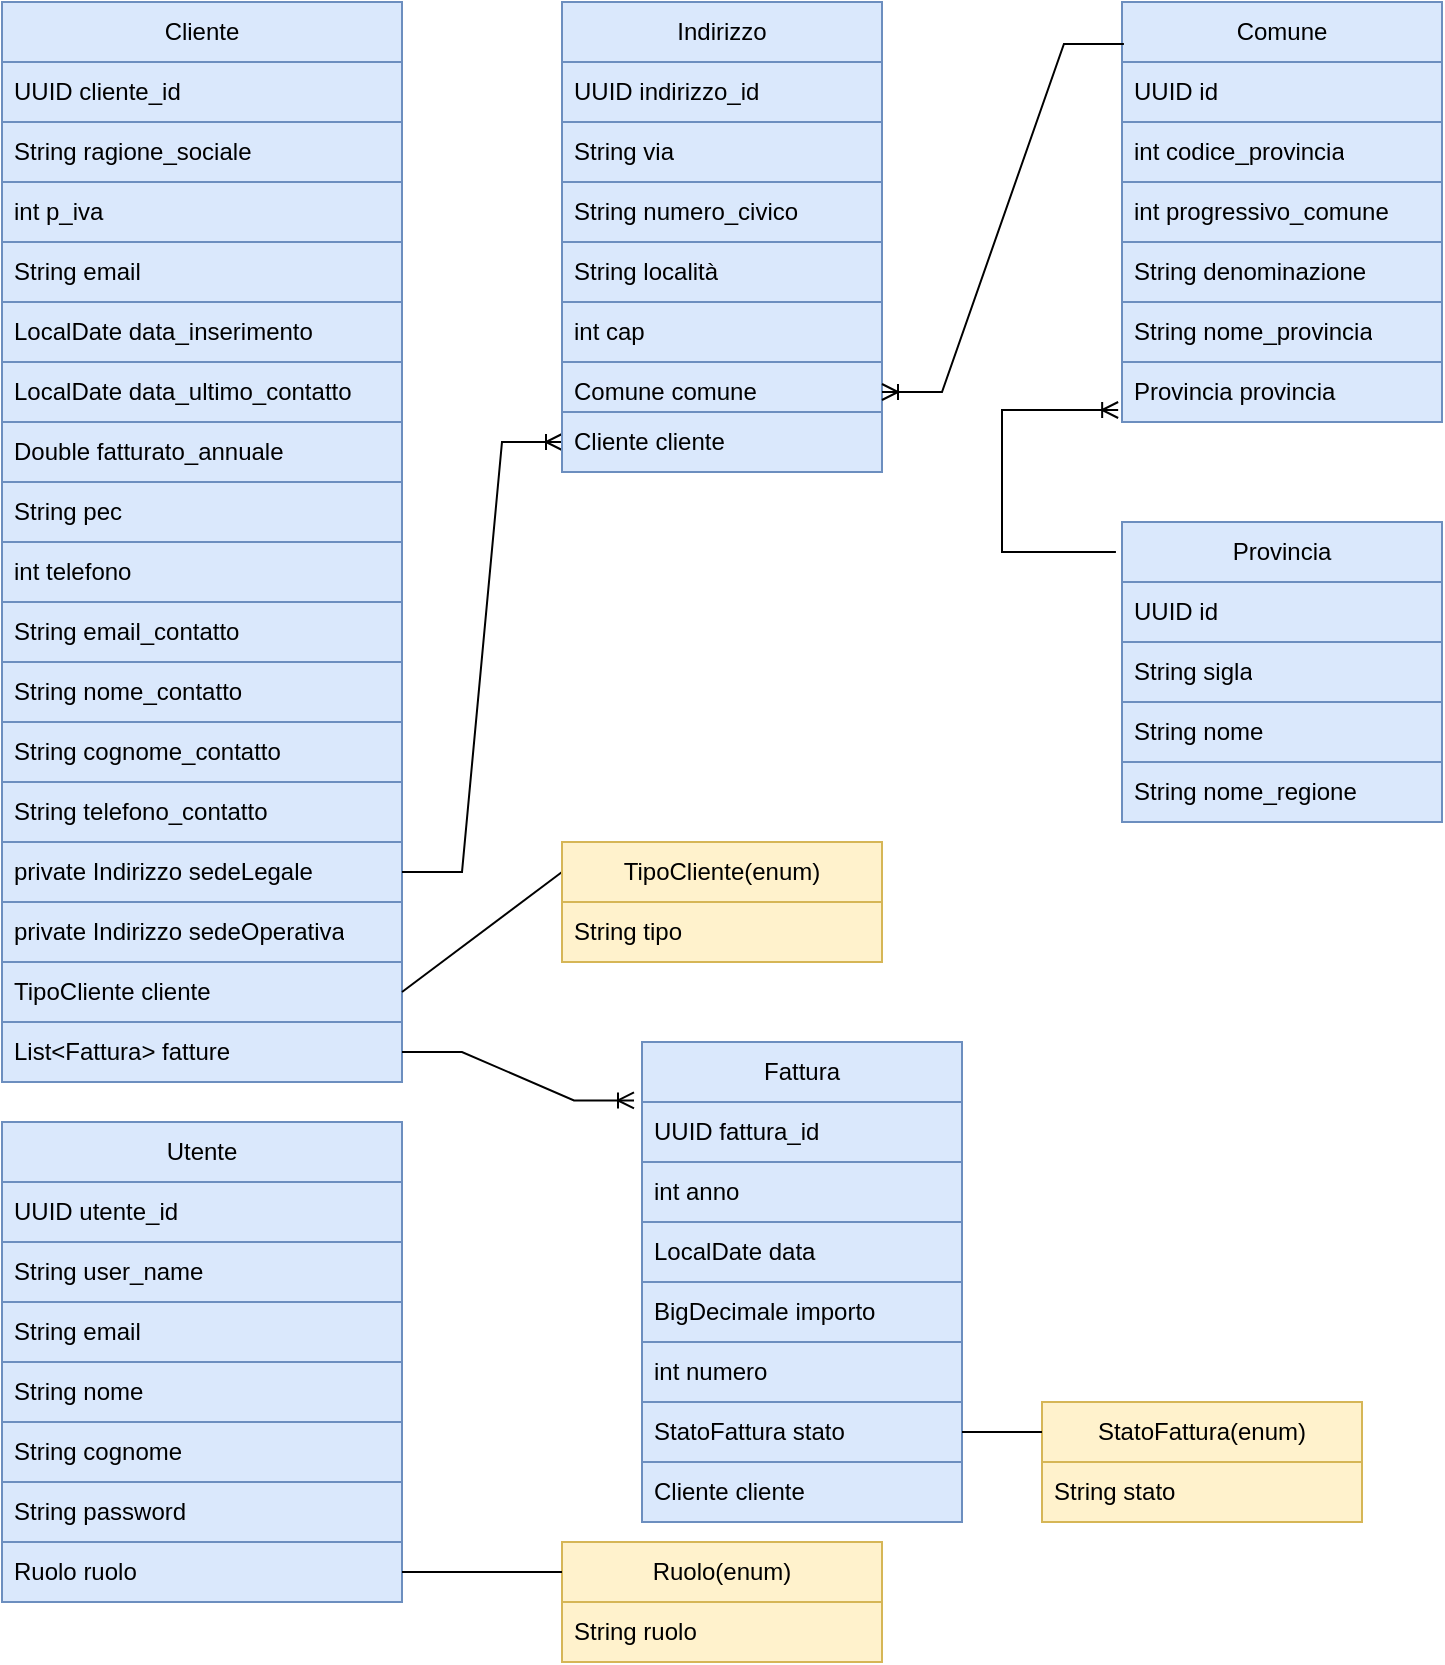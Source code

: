 <mxfile version="21.6.9" type="device">
  <diagram name="Pagina-1" id="bxHRvf_dLeDUh2Q6QcLy">
    <mxGraphModel dx="956" dy="521" grid="1" gridSize="10" guides="1" tooltips="1" connect="1" arrows="1" fold="1" page="1" pageScale="1" pageWidth="827" pageHeight="1169" math="0" shadow="0">
      <root>
        <mxCell id="0" />
        <mxCell id="1" parent="0" />
        <mxCell id="wWRsi4yznbhPNVeR3Uqv-1" value="Indirizzo" style="swimlane;fontStyle=0;childLayout=stackLayout;horizontal=1;startSize=30;horizontalStack=0;resizeParent=1;resizeParentMax=0;resizeLast=0;collapsible=1;marginBottom=0;whiteSpace=wrap;html=1;fillColor=#dae8fc;strokeColor=#6c8ebf;" parent="1" vertex="1">
          <mxGeometry x="360" y="80" width="160" height="210" as="geometry" />
        </mxCell>
        <mxCell id="EKoDpT3Vyj5r-LyCiV_X-18" value="UUID indirizzo_id" style="text;strokeColor=#6c8ebf;fillColor=#dae8fc;align=left;verticalAlign=middle;spacingLeft=4;spacingRight=4;overflow=hidden;points=[[0,0.5],[1,0.5]];portConstraint=eastwest;rotatable=0;whiteSpace=wrap;html=1;" parent="wWRsi4yznbhPNVeR3Uqv-1" vertex="1">
          <mxGeometry y="30" width="160" height="30" as="geometry" />
        </mxCell>
        <mxCell id="wWRsi4yznbhPNVeR3Uqv-2" value="String via" style="text;strokeColor=#6c8ebf;fillColor=#dae8fc;align=left;verticalAlign=middle;spacingLeft=4;spacingRight=4;overflow=hidden;points=[[0,0.5],[1,0.5]];portConstraint=eastwest;rotatable=0;whiteSpace=wrap;html=1;" parent="wWRsi4yznbhPNVeR3Uqv-1" vertex="1">
          <mxGeometry y="60" width="160" height="30" as="geometry" />
        </mxCell>
        <mxCell id="wWRsi4yznbhPNVeR3Uqv-3" value="String numero_civico" style="text;strokeColor=#6c8ebf;fillColor=#dae8fc;align=left;verticalAlign=middle;spacingLeft=4;spacingRight=4;overflow=hidden;points=[[0,0.5],[1,0.5]];portConstraint=eastwest;rotatable=0;whiteSpace=wrap;html=1;" parent="wWRsi4yznbhPNVeR3Uqv-1" vertex="1">
          <mxGeometry y="90" width="160" height="30" as="geometry" />
        </mxCell>
        <mxCell id="wWRsi4yznbhPNVeR3Uqv-4" value="String località" style="text;strokeColor=#6c8ebf;fillColor=#dae8fc;align=left;verticalAlign=middle;spacingLeft=4;spacingRight=4;overflow=hidden;points=[[0,0.5],[1,0.5]];portConstraint=eastwest;rotatable=0;whiteSpace=wrap;html=1;" parent="wWRsi4yznbhPNVeR3Uqv-1" vertex="1">
          <mxGeometry y="120" width="160" height="30" as="geometry" />
        </mxCell>
        <mxCell id="wWRsi4yznbhPNVeR3Uqv-21" value="int cap" style="text;strokeColor=#6c8ebf;fillColor=#dae8fc;align=left;verticalAlign=middle;spacingLeft=4;spacingRight=4;overflow=hidden;points=[[0,0.5],[1,0.5]];portConstraint=eastwest;rotatable=0;whiteSpace=wrap;html=1;" parent="wWRsi4yznbhPNVeR3Uqv-1" vertex="1">
          <mxGeometry y="150" width="160" height="30" as="geometry" />
        </mxCell>
        <mxCell id="wWRsi4yznbhPNVeR3Uqv-22" value="Comune comune" style="text;strokeColor=#6c8ebf;fillColor=#dae8fc;align=left;verticalAlign=middle;spacingLeft=4;spacingRight=4;overflow=hidden;points=[[0,0.5],[1,0.5]];portConstraint=eastwest;rotatable=0;whiteSpace=wrap;html=1;" parent="wWRsi4yznbhPNVeR3Uqv-1" vertex="1">
          <mxGeometry y="180" width="160" height="30" as="geometry" />
        </mxCell>
        <mxCell id="wWRsi4yznbhPNVeR3Uqv-5" value="Cliente" style="swimlane;fontStyle=0;childLayout=stackLayout;horizontal=1;startSize=30;horizontalStack=0;resizeParent=1;resizeParentMax=0;resizeLast=0;collapsible=1;marginBottom=0;whiteSpace=wrap;html=1;fillColor=#dae8fc;strokeColor=#6c8ebf;" parent="1" vertex="1">
          <mxGeometry x="80" y="80" width="200" height="540" as="geometry" />
        </mxCell>
        <mxCell id="wWRsi4yznbhPNVeR3Uqv-7" value="UUID cliente_id" style="text;strokeColor=#6c8ebf;fillColor=#dae8fc;align=left;verticalAlign=middle;spacingLeft=4;spacingRight=4;overflow=hidden;points=[[0,0.5],[1,0.5]];portConstraint=eastwest;rotatable=0;whiteSpace=wrap;html=1;" parent="wWRsi4yznbhPNVeR3Uqv-5" vertex="1">
          <mxGeometry y="30" width="200" height="30" as="geometry" />
        </mxCell>
        <mxCell id="wWRsi4yznbhPNVeR3Uqv-6" value="String ragione_sociale" style="text;strokeColor=#6c8ebf;fillColor=#dae8fc;align=left;verticalAlign=middle;spacingLeft=4;spacingRight=4;overflow=hidden;points=[[0,0.5],[1,0.5]];portConstraint=eastwest;rotatable=0;whiteSpace=wrap;html=1;" parent="wWRsi4yznbhPNVeR3Uqv-5" vertex="1">
          <mxGeometry y="60" width="200" height="30" as="geometry" />
        </mxCell>
        <mxCell id="EKoDpT3Vyj5r-LyCiV_X-17" value="int p_iva" style="text;strokeColor=#6c8ebf;fillColor=#dae8fc;align=left;verticalAlign=middle;spacingLeft=4;spacingRight=4;overflow=hidden;points=[[0,0.5],[1,0.5]];portConstraint=eastwest;rotatable=0;whiteSpace=wrap;html=1;" parent="wWRsi4yznbhPNVeR3Uqv-5" vertex="1">
          <mxGeometry y="90" width="200" height="30" as="geometry" />
        </mxCell>
        <mxCell id="wWRsi4yznbhPNVeR3Uqv-8" value="String email" style="text;strokeColor=#6c8ebf;fillColor=#dae8fc;align=left;verticalAlign=middle;spacingLeft=4;spacingRight=4;overflow=hidden;points=[[0,0.5],[1,0.5]];portConstraint=eastwest;rotatable=0;whiteSpace=wrap;html=1;" parent="wWRsi4yznbhPNVeR3Uqv-5" vertex="1">
          <mxGeometry y="120" width="200" height="30" as="geometry" />
        </mxCell>
        <mxCell id="wWRsi4yznbhPNVeR3Uqv-9" value="LocalDate data_inserimento" style="text;strokeColor=#6c8ebf;fillColor=#dae8fc;align=left;verticalAlign=middle;spacingLeft=4;spacingRight=4;overflow=hidden;points=[[0,0.5],[1,0.5]];portConstraint=eastwest;rotatable=0;whiteSpace=wrap;html=1;" parent="wWRsi4yznbhPNVeR3Uqv-5" vertex="1">
          <mxGeometry y="150" width="200" height="30" as="geometry" />
        </mxCell>
        <mxCell id="wWRsi4yznbhPNVeR3Uqv-10" value="LocalDate data_ultimo_contatto" style="text;strokeColor=#6c8ebf;fillColor=#dae8fc;align=left;verticalAlign=middle;spacingLeft=4;spacingRight=4;overflow=hidden;points=[[0,0.5],[1,0.5]];portConstraint=eastwest;rotatable=0;whiteSpace=wrap;html=1;" parent="wWRsi4yznbhPNVeR3Uqv-5" vertex="1">
          <mxGeometry y="180" width="200" height="30" as="geometry" />
        </mxCell>
        <mxCell id="wWRsi4yznbhPNVeR3Uqv-11" value="Double fatturato_annuale" style="text;strokeColor=#6c8ebf;fillColor=#dae8fc;align=left;verticalAlign=middle;spacingLeft=4;spacingRight=4;overflow=hidden;points=[[0,0.5],[1,0.5]];portConstraint=eastwest;rotatable=0;whiteSpace=wrap;html=1;" parent="wWRsi4yznbhPNVeR3Uqv-5" vertex="1">
          <mxGeometry y="210" width="200" height="30" as="geometry" />
        </mxCell>
        <mxCell id="wWRsi4yznbhPNVeR3Uqv-12" value="String pec" style="text;strokeColor=#6c8ebf;fillColor=#dae8fc;align=left;verticalAlign=middle;spacingLeft=4;spacingRight=4;overflow=hidden;points=[[0,0.5],[1,0.5]];portConstraint=eastwest;rotatable=0;whiteSpace=wrap;html=1;" parent="wWRsi4yznbhPNVeR3Uqv-5" vertex="1">
          <mxGeometry y="240" width="200" height="30" as="geometry" />
        </mxCell>
        <mxCell id="wWRsi4yznbhPNVeR3Uqv-13" value="int telefono" style="text;strokeColor=#6c8ebf;fillColor=#dae8fc;align=left;verticalAlign=middle;spacingLeft=4;spacingRight=4;overflow=hidden;points=[[0,0.5],[1,0.5]];portConstraint=eastwest;rotatable=0;whiteSpace=wrap;html=1;" parent="wWRsi4yznbhPNVeR3Uqv-5" vertex="1">
          <mxGeometry y="270" width="200" height="30" as="geometry" />
        </mxCell>
        <mxCell id="wWRsi4yznbhPNVeR3Uqv-14" value="String email_contatto" style="text;strokeColor=#6c8ebf;fillColor=#dae8fc;align=left;verticalAlign=middle;spacingLeft=4;spacingRight=4;overflow=hidden;points=[[0,0.5],[1,0.5]];portConstraint=eastwest;rotatable=0;whiteSpace=wrap;html=1;" parent="wWRsi4yznbhPNVeR3Uqv-5" vertex="1">
          <mxGeometry y="300" width="200" height="30" as="geometry" />
        </mxCell>
        <mxCell id="wWRsi4yznbhPNVeR3Uqv-15" value="String&amp;nbsp;nome_contatto" style="text;strokeColor=#6c8ebf;fillColor=#dae8fc;align=left;verticalAlign=middle;spacingLeft=4;spacingRight=4;overflow=hidden;points=[[0,0.5],[1,0.5]];portConstraint=eastwest;rotatable=0;whiteSpace=wrap;html=1;" parent="wWRsi4yznbhPNVeR3Uqv-5" vertex="1">
          <mxGeometry y="330" width="200" height="30" as="geometry" />
        </mxCell>
        <mxCell id="wWRsi4yznbhPNVeR3Uqv-16" value="String cognome_contatto" style="text;strokeColor=#6c8ebf;fillColor=#dae8fc;align=left;verticalAlign=middle;spacingLeft=4;spacingRight=4;overflow=hidden;points=[[0,0.5],[1,0.5]];portConstraint=eastwest;rotatable=0;whiteSpace=wrap;html=1;" parent="wWRsi4yznbhPNVeR3Uqv-5" vertex="1">
          <mxGeometry y="360" width="200" height="30" as="geometry" />
        </mxCell>
        <mxCell id="wWRsi4yznbhPNVeR3Uqv-17" value="String telefono_contatto" style="text;strokeColor=#6c8ebf;fillColor=#dae8fc;align=left;verticalAlign=middle;spacingLeft=4;spacingRight=4;overflow=hidden;points=[[0,0.5],[1,0.5]];portConstraint=eastwest;rotatable=0;whiteSpace=wrap;html=1;" parent="wWRsi4yznbhPNVeR3Uqv-5" vertex="1">
          <mxGeometry y="390" width="200" height="30" as="geometry" />
        </mxCell>
        <mxCell id="wWRsi4yznbhPNVeR3Uqv-18" value="private Indirizzo sedeLegale" style="text;strokeColor=#6c8ebf;fillColor=#dae8fc;align=left;verticalAlign=middle;spacingLeft=4;spacingRight=4;overflow=hidden;points=[[0,0.5],[1,0.5]];portConstraint=eastwest;rotatable=0;whiteSpace=wrap;html=1;" parent="wWRsi4yznbhPNVeR3Uqv-5" vertex="1">
          <mxGeometry y="420" width="200" height="30" as="geometry" />
        </mxCell>
        <mxCell id="_Fzjd7zdIQGaJIT--_aj-1" value="private Indirizzo sedeOperativa" style="text;strokeColor=#6c8ebf;fillColor=#dae8fc;align=left;verticalAlign=middle;spacingLeft=4;spacingRight=4;overflow=hidden;points=[[0,0.5],[1,0.5]];portConstraint=eastwest;rotatable=0;whiteSpace=wrap;html=1;" vertex="1" parent="wWRsi4yznbhPNVeR3Uqv-5">
          <mxGeometry y="450" width="200" height="30" as="geometry" />
        </mxCell>
        <mxCell id="wWRsi4yznbhPNVeR3Uqv-19" value="TipoCliente cliente&amp;nbsp;" style="text;strokeColor=#6c8ebf;fillColor=#dae8fc;align=left;verticalAlign=middle;spacingLeft=4;spacingRight=4;overflow=hidden;points=[[0,0.5],[1,0.5]];portConstraint=eastwest;rotatable=0;whiteSpace=wrap;html=1;" parent="wWRsi4yznbhPNVeR3Uqv-5" vertex="1">
          <mxGeometry y="480" width="200" height="30" as="geometry" />
        </mxCell>
        <mxCell id="wWRsi4yznbhPNVeR3Uqv-20" value="List&amp;lt;Fattura&amp;gt; fatture" style="text;strokeColor=#6c8ebf;fillColor=#dae8fc;align=left;verticalAlign=middle;spacingLeft=4;spacingRight=4;overflow=hidden;points=[[0,0.5],[1,0.5]];portConstraint=eastwest;rotatable=0;whiteSpace=wrap;html=1;" parent="wWRsi4yznbhPNVeR3Uqv-5" vertex="1">
          <mxGeometry y="510" width="200" height="30" as="geometry" />
        </mxCell>
        <mxCell id="wWRsi4yznbhPNVeR3Uqv-23" value="Comune" style="swimlane;fontStyle=0;childLayout=stackLayout;horizontal=1;startSize=30;horizontalStack=0;resizeParent=1;resizeParentMax=0;resizeLast=0;collapsible=1;marginBottom=0;whiteSpace=wrap;html=1;fillColor=#dae8fc;strokeColor=#6c8ebf;" parent="1" vertex="1">
          <mxGeometry x="640" y="80" width="160" height="210" as="geometry" />
        </mxCell>
        <mxCell id="jG-AL1B22ysqRtu8acic-2" value="UUID id&lt;div style=&quot;background-color:#2f2f2f;padding:0px 0px 0px 2px;&quot;&gt;&lt;div style=&quot;color: rgb(170, 170, 170); font-family: &amp;quot;Courier New&amp;quot;; font-size: 10pt;&quot;&gt;&lt;p style=&quot;background-color:#373737;margin:0;&quot;&gt;&lt;span style=&quot;color:#d9e8f7;&quot;&gt;&lt;/span&gt;&lt;/p&gt;&lt;/div&gt;&lt;/div&gt;" style="text;strokeColor=#6c8ebf;fillColor=#dae8fc;align=left;verticalAlign=middle;spacingLeft=4;spacingRight=4;overflow=hidden;points=[[0,0.5],[1,0.5]];portConstraint=eastwest;rotatable=0;whiteSpace=wrap;html=1;" parent="wWRsi4yznbhPNVeR3Uqv-23" vertex="1">
          <mxGeometry y="30" width="160" height="30" as="geometry" />
        </mxCell>
        <mxCell id="wWRsi4yznbhPNVeR3Uqv-24" value="int&amp;nbsp;codice_provincia&lt;div style=&quot;background-color:#2f2f2f;padding:0px 0px 0px 2px;&quot;&gt;&lt;div style=&quot;color: rgb(170, 170, 170); font-family: &amp;quot;Courier New&amp;quot;; font-size: 10pt;&quot;&gt;&lt;p style=&quot;background-color:#373737;margin:0;&quot;&gt;&lt;span style=&quot;color:#d9e8f7;&quot;&gt;&lt;/span&gt;&lt;/p&gt;&lt;/div&gt;&lt;/div&gt;" style="text;strokeColor=#6c8ebf;fillColor=#dae8fc;align=left;verticalAlign=middle;spacingLeft=4;spacingRight=4;overflow=hidden;points=[[0,0.5],[1,0.5]];portConstraint=eastwest;rotatable=0;whiteSpace=wrap;html=1;" parent="wWRsi4yznbhPNVeR3Uqv-23" vertex="1">
          <mxGeometry y="60" width="160" height="30" as="geometry" />
        </mxCell>
        <mxCell id="wWRsi4yznbhPNVeR3Uqv-25" value="int&amp;nbsp;progressivo_comune&lt;div style=&quot;background-color:#2f2f2f;padding:0px 0px 0px 2px;&quot;&gt;&lt;div style=&quot;color: rgb(170, 170, 170); font-family: &amp;quot;Courier New&amp;quot;; font-size: 10pt;&quot;&gt;&lt;p style=&quot;background-color:#373737;margin:0;&quot;&gt;&lt;span style=&quot;color:#d9e8f7;&quot;&gt;&lt;/span&gt;&lt;/p&gt;&lt;/div&gt;&lt;/div&gt;" style="text;strokeColor=#6c8ebf;fillColor=#dae8fc;align=left;verticalAlign=middle;spacingLeft=4;spacingRight=4;overflow=hidden;points=[[0,0.5],[1,0.5]];portConstraint=eastwest;rotatable=0;whiteSpace=wrap;html=1;" parent="wWRsi4yznbhPNVeR3Uqv-23" vertex="1">
          <mxGeometry y="90" width="160" height="30" as="geometry" />
        </mxCell>
        <mxCell id="wWRsi4yznbhPNVeR3Uqv-26" value="String&amp;nbsp;denominazione&lt;div style=&quot;background-color:#2f2f2f;padding:0px 0px 0px 2px;&quot;&gt;&lt;div style=&quot;color: rgb(170, 170, 170); font-family: &amp;quot;Courier New&amp;quot;; font-size: 10pt;&quot;&gt;&lt;p style=&quot;background-color:#373737;margin:0;&quot;&gt;&lt;span style=&quot;color:#d9e8f7;&quot;&gt;&lt;/span&gt;&lt;/p&gt;&lt;/div&gt;&lt;/div&gt;" style="text;strokeColor=#6c8ebf;fillColor=#dae8fc;align=left;verticalAlign=middle;spacingLeft=4;spacingRight=4;overflow=hidden;points=[[0,0.5],[1,0.5]];portConstraint=eastwest;rotatable=0;whiteSpace=wrap;html=1;" parent="wWRsi4yznbhPNVeR3Uqv-23" vertex="1">
          <mxGeometry y="120" width="160" height="30" as="geometry" />
        </mxCell>
        <mxCell id="wWRsi4yznbhPNVeR3Uqv-27" value="String nome_provincia" style="text;strokeColor=#6c8ebf;fillColor=#dae8fc;align=left;verticalAlign=middle;spacingLeft=4;spacingRight=4;overflow=hidden;points=[[0,0.5],[1,0.5]];portConstraint=eastwest;rotatable=0;whiteSpace=wrap;html=1;" parent="wWRsi4yznbhPNVeR3Uqv-23" vertex="1">
          <mxGeometry y="150" width="160" height="30" as="geometry" />
        </mxCell>
        <mxCell id="jG-AL1B22ysqRtu8acic-4" value="Provincia provincia" style="text;strokeColor=#6c8ebf;fillColor=#dae8fc;align=left;verticalAlign=middle;spacingLeft=4;spacingRight=4;overflow=hidden;points=[[0,0.5],[1,0.5]];portConstraint=eastwest;rotatable=0;whiteSpace=wrap;html=1;" parent="wWRsi4yznbhPNVeR3Uqv-23" vertex="1">
          <mxGeometry y="180" width="160" height="30" as="geometry" />
        </mxCell>
        <mxCell id="wWRsi4yznbhPNVeR3Uqv-28" value="Fattura" style="swimlane;fontStyle=0;childLayout=stackLayout;horizontal=1;startSize=30;horizontalStack=0;resizeParent=1;resizeParentMax=0;resizeLast=0;collapsible=1;marginBottom=0;whiteSpace=wrap;html=1;fillColor=#dae8fc;strokeColor=#6c8ebf;" parent="1" vertex="1">
          <mxGeometry x="400" y="600" width="160" height="210" as="geometry" />
        </mxCell>
        <mxCell id="EKoDpT3Vyj5r-LyCiV_X-19" value="UUID fattura_id" style="text;strokeColor=#6c8ebf;fillColor=#dae8fc;align=left;verticalAlign=middle;spacingLeft=4;spacingRight=4;overflow=hidden;points=[[0,0.5],[1,0.5]];portConstraint=eastwest;rotatable=0;whiteSpace=wrap;html=1;" parent="wWRsi4yznbhPNVeR3Uqv-28" vertex="1">
          <mxGeometry y="30" width="160" height="30" as="geometry" />
        </mxCell>
        <mxCell id="wWRsi4yznbhPNVeR3Uqv-29" value="int anno" style="text;strokeColor=#6c8ebf;fillColor=#dae8fc;align=left;verticalAlign=middle;spacingLeft=4;spacingRight=4;overflow=hidden;points=[[0,0.5],[1,0.5]];portConstraint=eastwest;rotatable=0;whiteSpace=wrap;html=1;" parent="wWRsi4yznbhPNVeR3Uqv-28" vertex="1">
          <mxGeometry y="60" width="160" height="30" as="geometry" />
        </mxCell>
        <mxCell id="wWRsi4yznbhPNVeR3Uqv-30" value="LocalDate data" style="text;strokeColor=#6c8ebf;fillColor=#dae8fc;align=left;verticalAlign=middle;spacingLeft=4;spacingRight=4;overflow=hidden;points=[[0,0.5],[1,0.5]];portConstraint=eastwest;rotatable=0;whiteSpace=wrap;html=1;" parent="wWRsi4yznbhPNVeR3Uqv-28" vertex="1">
          <mxGeometry y="90" width="160" height="30" as="geometry" />
        </mxCell>
        <mxCell id="wWRsi4yznbhPNVeR3Uqv-31" value="BigDecimale importo" style="text;strokeColor=#6c8ebf;fillColor=#dae8fc;align=left;verticalAlign=middle;spacingLeft=4;spacingRight=4;overflow=hidden;points=[[0,0.5],[1,0.5]];portConstraint=eastwest;rotatable=0;whiteSpace=wrap;html=1;" parent="wWRsi4yznbhPNVeR3Uqv-28" vertex="1">
          <mxGeometry y="120" width="160" height="30" as="geometry" />
        </mxCell>
        <mxCell id="wWRsi4yznbhPNVeR3Uqv-32" value="int numero" style="text;strokeColor=#6c8ebf;fillColor=#dae8fc;align=left;verticalAlign=middle;spacingLeft=4;spacingRight=4;overflow=hidden;points=[[0,0.5],[1,0.5]];portConstraint=eastwest;rotatable=0;whiteSpace=wrap;html=1;" parent="wWRsi4yznbhPNVeR3Uqv-28" vertex="1">
          <mxGeometry y="150" width="160" height="30" as="geometry" />
        </mxCell>
        <mxCell id="wWRsi4yznbhPNVeR3Uqv-33" value="StatoFattura stato" style="text;strokeColor=#6c8ebf;fillColor=#dae8fc;align=left;verticalAlign=middle;spacingLeft=4;spacingRight=4;overflow=hidden;points=[[0,0.5],[1,0.5]];portConstraint=eastwest;rotatable=0;whiteSpace=wrap;html=1;" parent="wWRsi4yznbhPNVeR3Uqv-28" vertex="1">
          <mxGeometry y="180" width="160" height="30" as="geometry" />
        </mxCell>
        <mxCell id="wWRsi4yznbhPNVeR3Uqv-34" value="Utente" style="swimlane;fontStyle=0;childLayout=stackLayout;horizontal=1;startSize=30;horizontalStack=0;resizeParent=1;resizeParentMax=0;resizeLast=0;collapsible=1;marginBottom=0;whiteSpace=wrap;html=1;fillColor=#dae8fc;strokeColor=#6c8ebf;" parent="1" vertex="1">
          <mxGeometry x="80" y="640" width="200" height="240" as="geometry" />
        </mxCell>
        <mxCell id="EKoDpT3Vyj5r-LyCiV_X-21" value="UUID utente_id" style="text;strokeColor=#6c8ebf;fillColor=#dae8fc;align=left;verticalAlign=middle;spacingLeft=4;spacingRight=4;overflow=hidden;points=[[0,0.5],[1,0.5]];portConstraint=eastwest;rotatable=0;whiteSpace=wrap;html=1;" parent="wWRsi4yznbhPNVeR3Uqv-34" vertex="1">
          <mxGeometry y="30" width="200" height="30" as="geometry" />
        </mxCell>
        <mxCell id="wWRsi4yznbhPNVeR3Uqv-35" value="String user_name" style="text;strokeColor=#6c8ebf;fillColor=#dae8fc;align=left;verticalAlign=middle;spacingLeft=4;spacingRight=4;overflow=hidden;points=[[0,0.5],[1,0.5]];portConstraint=eastwest;rotatable=0;whiteSpace=wrap;html=1;" parent="wWRsi4yznbhPNVeR3Uqv-34" vertex="1">
          <mxGeometry y="60" width="200" height="30" as="geometry" />
        </mxCell>
        <mxCell id="wWRsi4yznbhPNVeR3Uqv-36" value="String email" style="text;strokeColor=#6c8ebf;fillColor=#dae8fc;align=left;verticalAlign=middle;spacingLeft=4;spacingRight=4;overflow=hidden;points=[[0,0.5],[1,0.5]];portConstraint=eastwest;rotatable=0;whiteSpace=wrap;html=1;" parent="wWRsi4yznbhPNVeR3Uqv-34" vertex="1">
          <mxGeometry y="90" width="200" height="30" as="geometry" />
        </mxCell>
        <mxCell id="wWRsi4yznbhPNVeR3Uqv-37" value="String nome" style="text;strokeColor=#6c8ebf;fillColor=#dae8fc;align=left;verticalAlign=middle;spacingLeft=4;spacingRight=4;overflow=hidden;points=[[0,0.5],[1,0.5]];portConstraint=eastwest;rotatable=0;whiteSpace=wrap;html=1;" parent="wWRsi4yznbhPNVeR3Uqv-34" vertex="1">
          <mxGeometry y="120" width="200" height="30" as="geometry" />
        </mxCell>
        <mxCell id="wWRsi4yznbhPNVeR3Uqv-38" value="String cognome" style="text;strokeColor=#6c8ebf;fillColor=#dae8fc;align=left;verticalAlign=middle;spacingLeft=4;spacingRight=4;overflow=hidden;points=[[0,0.5],[1,0.5]];portConstraint=eastwest;rotatable=0;whiteSpace=wrap;html=1;" parent="wWRsi4yznbhPNVeR3Uqv-34" vertex="1">
          <mxGeometry y="150" width="200" height="30" as="geometry" />
        </mxCell>
        <mxCell id="wWRsi4yznbhPNVeR3Uqv-39" value="String password" style="text;strokeColor=#6c8ebf;fillColor=#dae8fc;align=left;verticalAlign=middle;spacingLeft=4;spacingRight=4;overflow=hidden;points=[[0,0.5],[1,0.5]];portConstraint=eastwest;rotatable=0;whiteSpace=wrap;html=1;" parent="wWRsi4yznbhPNVeR3Uqv-34" vertex="1">
          <mxGeometry y="180" width="200" height="30" as="geometry" />
        </mxCell>
        <mxCell id="wWRsi4yznbhPNVeR3Uqv-61" value="Ruolo ruolo&amp;nbsp;" style="text;strokeColor=#6c8ebf;fillColor=#dae8fc;align=left;verticalAlign=middle;spacingLeft=4;spacingRight=4;overflow=hidden;points=[[0,0.5],[1,0.5]];portConstraint=eastwest;rotatable=0;whiteSpace=wrap;html=1;" parent="wWRsi4yznbhPNVeR3Uqv-34" vertex="1">
          <mxGeometry y="210" width="200" height="30" as="geometry" />
        </mxCell>
        <mxCell id="wWRsi4yznbhPNVeR3Uqv-44" value="StatoFattura(enum)" style="swimlane;fontStyle=0;childLayout=stackLayout;horizontal=1;startSize=30;horizontalStack=0;resizeParent=1;resizeParentMax=0;resizeLast=0;collapsible=1;marginBottom=0;whiteSpace=wrap;html=1;fillColor=#fff2cc;strokeColor=#d6b656;" parent="1" vertex="1">
          <mxGeometry x="600" y="780" width="160" height="60" as="geometry" />
        </mxCell>
        <mxCell id="wWRsi4yznbhPNVeR3Uqv-45" value="String stato" style="text;strokeColor=#d6b656;fillColor=#fff2cc;align=left;verticalAlign=middle;spacingLeft=4;spacingRight=4;overflow=hidden;points=[[0,0.5],[1,0.5]];portConstraint=eastwest;rotatable=0;whiteSpace=wrap;html=1;" parent="wWRsi4yznbhPNVeR3Uqv-44" vertex="1">
          <mxGeometry y="30" width="160" height="30" as="geometry" />
        </mxCell>
        <mxCell id="wWRsi4yznbhPNVeR3Uqv-50" value="Ruolo(enum)" style="swimlane;fontStyle=0;childLayout=stackLayout;horizontal=1;startSize=30;horizontalStack=0;resizeParent=1;resizeParentMax=0;resizeLast=0;collapsible=1;marginBottom=0;whiteSpace=wrap;html=1;fillColor=#fff2cc;strokeColor=#d6b656;" parent="1" vertex="1">
          <mxGeometry x="360" y="850" width="160" height="60" as="geometry" />
        </mxCell>
        <mxCell id="wWRsi4yznbhPNVeR3Uqv-51" value="String ruolo" style="text;strokeColor=#d6b656;fillColor=#fff2cc;align=left;verticalAlign=middle;spacingLeft=4;spacingRight=4;overflow=hidden;points=[[0,0.5],[1,0.5]];portConstraint=eastwest;rotatable=0;whiteSpace=wrap;html=1;" parent="wWRsi4yznbhPNVeR3Uqv-50" vertex="1">
          <mxGeometry y="30" width="160" height="30" as="geometry" />
        </mxCell>
        <mxCell id="wWRsi4yznbhPNVeR3Uqv-52" value="" style="edgeStyle=entityRelationEdgeStyle;fontSize=12;html=1;endArrow=ERoneToMany;rounded=0;exitX=1;exitY=0.5;exitDx=0;exitDy=0;entryX=0;entryY=0.5;entryDx=0;entryDy=0;" parent="1" source="wWRsi4yznbhPNVeR3Uqv-18" target="fJUYLs438Nhcj0-c0wqd-1" edge="1">
          <mxGeometry width="100" height="100" relative="1" as="geometry">
            <mxPoint x="285.92" y="515" as="sourcePoint" />
            <mxPoint x="360.0" y="300.99" as="targetPoint" />
          </mxGeometry>
        </mxCell>
        <mxCell id="wWRsi4yznbhPNVeR3Uqv-55" value="" style="edgeStyle=entityRelationEdgeStyle;fontSize=12;html=1;endArrow=ERoneToMany;rounded=0;exitX=1;exitY=0.5;exitDx=0;exitDy=0;entryX=-0.025;entryY=0.139;entryDx=0;entryDy=0;entryPerimeter=0;" parent="1" source="wWRsi4yznbhPNVeR3Uqv-20" target="wWRsi4yznbhPNVeR3Uqv-28" edge="1">
          <mxGeometry width="100" height="100" relative="1" as="geometry">
            <mxPoint x="360" y="620" as="sourcePoint" />
            <mxPoint x="460" y="520" as="targetPoint" />
          </mxGeometry>
        </mxCell>
        <mxCell id="wWRsi4yznbhPNVeR3Uqv-62" value="" style="endArrow=none;html=1;rounded=0;exitX=1;exitY=0.5;exitDx=0;exitDy=0;entryX=0;entryY=0.25;entryDx=0;entryDy=0;" parent="1" source="wWRsi4yznbhPNVeR3Uqv-61" target="wWRsi4yznbhPNVeR3Uqv-50" edge="1">
          <mxGeometry width="50" height="50" relative="1" as="geometry">
            <mxPoint x="390" y="760" as="sourcePoint" />
            <mxPoint x="440" y="710" as="targetPoint" />
          </mxGeometry>
        </mxCell>
        <mxCell id="wWRsi4yznbhPNVeR3Uqv-63" value="" style="endArrow=none;html=1;rounded=0;entryX=1;entryY=0.5;entryDx=0;entryDy=0;exitX=0;exitY=0.25;exitDx=0;exitDy=0;" parent="1" source="wWRsi4yznbhPNVeR3Uqv-44" target="wWRsi4yznbhPNVeR3Uqv-33" edge="1">
          <mxGeometry width="50" height="50" relative="1" as="geometry">
            <mxPoint x="380" y="500" as="sourcePoint" />
            <mxPoint x="430" y="450" as="targetPoint" />
          </mxGeometry>
        </mxCell>
        <mxCell id="wWRsi4yznbhPNVeR3Uqv-68" value="" style="endArrow=none;html=1;rounded=0;exitX=1;exitY=0.5;exitDx=0;exitDy=0;entryX=0;entryY=0.25;entryDx=0;entryDy=0;" parent="1" source="wWRsi4yznbhPNVeR3Uqv-19" target="wWRsi4yznbhPNVeR3Uqv-40" edge="1">
          <mxGeometry width="50" height="50" relative="1" as="geometry">
            <mxPoint x="390" y="550" as="sourcePoint" />
            <mxPoint x="440" y="500" as="targetPoint" />
          </mxGeometry>
        </mxCell>
        <mxCell id="EKoDpT3Vyj5r-LyCiV_X-5" value="Provincia" style="swimlane;fontStyle=0;childLayout=stackLayout;horizontal=1;startSize=30;horizontalStack=0;resizeParent=1;resizeParentMax=0;resizeLast=0;collapsible=1;marginBottom=0;whiteSpace=wrap;html=1;fillColor=#dae8fc;strokeColor=#6c8ebf;" parent="1" vertex="1">
          <mxGeometry x="640" y="340" width="160" height="150" as="geometry" />
        </mxCell>
        <mxCell id="jG-AL1B22ysqRtu8acic-3" value="UUID id" style="text;strokeColor=#6c8ebf;fillColor=#dae8fc;align=left;verticalAlign=middle;spacingLeft=4;spacingRight=4;overflow=hidden;points=[[0,0.5],[1,0.5]];portConstraint=eastwest;rotatable=0;whiteSpace=wrap;html=1;" parent="EKoDpT3Vyj5r-LyCiV_X-5" vertex="1">
          <mxGeometry y="30" width="160" height="30" as="geometry" />
        </mxCell>
        <mxCell id="EKoDpT3Vyj5r-LyCiV_X-6" value="String sigla" style="text;strokeColor=#6c8ebf;fillColor=#dae8fc;align=left;verticalAlign=middle;spacingLeft=4;spacingRight=4;overflow=hidden;points=[[0,0.5],[1,0.5]];portConstraint=eastwest;rotatable=0;whiteSpace=wrap;html=1;" parent="EKoDpT3Vyj5r-LyCiV_X-5" vertex="1">
          <mxGeometry y="60" width="160" height="30" as="geometry" />
        </mxCell>
        <mxCell id="EKoDpT3Vyj5r-LyCiV_X-15" value="String nome" style="text;strokeColor=#6c8ebf;fillColor=#dae8fc;align=left;verticalAlign=middle;spacingLeft=4;spacingRight=4;overflow=hidden;points=[[0,0.5],[1,0.5]];portConstraint=eastwest;rotatable=0;whiteSpace=wrap;html=1;" parent="EKoDpT3Vyj5r-LyCiV_X-5" vertex="1">
          <mxGeometry y="90" width="160" height="30" as="geometry" />
        </mxCell>
        <mxCell id="EKoDpT3Vyj5r-LyCiV_X-8" value="String nome_regione" style="text;strokeColor=#6c8ebf;fillColor=#dae8fc;align=left;verticalAlign=middle;spacingLeft=4;spacingRight=4;overflow=hidden;points=[[0,0.5],[1,0.5]];portConstraint=eastwest;rotatable=0;whiteSpace=wrap;html=1;" parent="EKoDpT3Vyj5r-LyCiV_X-5" vertex="1">
          <mxGeometry y="120" width="160" height="30" as="geometry" />
        </mxCell>
        <mxCell id="EKoDpT3Vyj5r-LyCiV_X-13" value="" style="fontSize=12;html=1;endArrow=ERoneToMany;rounded=0;edgeStyle=elbowEdgeStyle;elbow=horizontal;exitX=-0.019;exitY=0.1;exitDx=0;exitDy=0;entryX=-0.012;entryY=0.8;entryDx=0;entryDy=0;entryPerimeter=0;exitPerimeter=0;" parent="1" source="EKoDpT3Vyj5r-LyCiV_X-5" target="jG-AL1B22ysqRtu8acic-4" edge="1">
          <mxGeometry width="100" height="100" relative="1" as="geometry">
            <mxPoint x="640" y="345" as="sourcePoint" />
            <mxPoint x="640" y="270" as="targetPoint" />
            <Array as="points">
              <mxPoint x="580" y="315" />
            </Array>
          </mxGeometry>
        </mxCell>
        <mxCell id="fJUYLs438Nhcj0-c0wqd-1" value="Cliente cliente" style="text;strokeColor=#6c8ebf;fillColor=#dae8fc;align=left;verticalAlign=middle;spacingLeft=4;spacingRight=4;overflow=hidden;points=[[0,0.5],[1,0.5]];portConstraint=eastwest;rotatable=0;whiteSpace=wrap;html=1;" parent="1" vertex="1">
          <mxGeometry x="360" y="285" width="160" height="30" as="geometry" />
        </mxCell>
        <mxCell id="fJUYLs438Nhcj0-c0wqd-2" value="Cliente cliente" style="text;strokeColor=#6c8ebf;fillColor=#dae8fc;align=left;verticalAlign=middle;spacingLeft=4;spacingRight=4;overflow=hidden;points=[[0,0.5],[1,0.5]];portConstraint=eastwest;rotatable=0;whiteSpace=wrap;html=1;" parent="1" vertex="1">
          <mxGeometry x="400" y="810" width="160" height="30" as="geometry" />
        </mxCell>
        <mxCell id="jG-AL1B22ysqRtu8acic-1" value="" style="edgeStyle=entityRelationEdgeStyle;fontSize=12;html=1;endArrow=ERoneToMany;rounded=0;entryX=1;entryY=0.5;entryDx=0;entryDy=0;exitX=0.006;exitY=0.1;exitDx=0;exitDy=0;exitPerimeter=0;" parent="1" source="wWRsi4yznbhPNVeR3Uqv-23" target="wWRsi4yznbhPNVeR3Uqv-22" edge="1">
          <mxGeometry width="100" height="100" relative="1" as="geometry">
            <mxPoint x="830" y="397.95" as="sourcePoint" />
            <mxPoint x="945.04" y="230.0" as="targetPoint" />
          </mxGeometry>
        </mxCell>
        <mxCell id="wWRsi4yznbhPNVeR3Uqv-40" value="TipoCliente(enum)" style="swimlane;fontStyle=0;childLayout=stackLayout;horizontal=1;startSize=30;horizontalStack=0;resizeParent=1;resizeParentMax=0;resizeLast=0;collapsible=1;marginBottom=0;whiteSpace=wrap;html=1;fillColor=#fff2cc;strokeColor=#d6b656;" parent="1" vertex="1">
          <mxGeometry x="360" y="500" width="160" height="60" as="geometry" />
        </mxCell>
        <mxCell id="wWRsi4yznbhPNVeR3Uqv-41" value="String tipo" style="text;strokeColor=#d6b656;fillColor=#fff2cc;align=left;verticalAlign=middle;spacingLeft=4;spacingRight=4;overflow=hidden;points=[[0,0.5],[1,0.5]];portConstraint=eastwest;rotatable=0;whiteSpace=wrap;html=1;" parent="wWRsi4yznbhPNVeR3Uqv-40" vertex="1">
          <mxGeometry y="30" width="160" height="30" as="geometry" />
        </mxCell>
      </root>
    </mxGraphModel>
  </diagram>
</mxfile>
